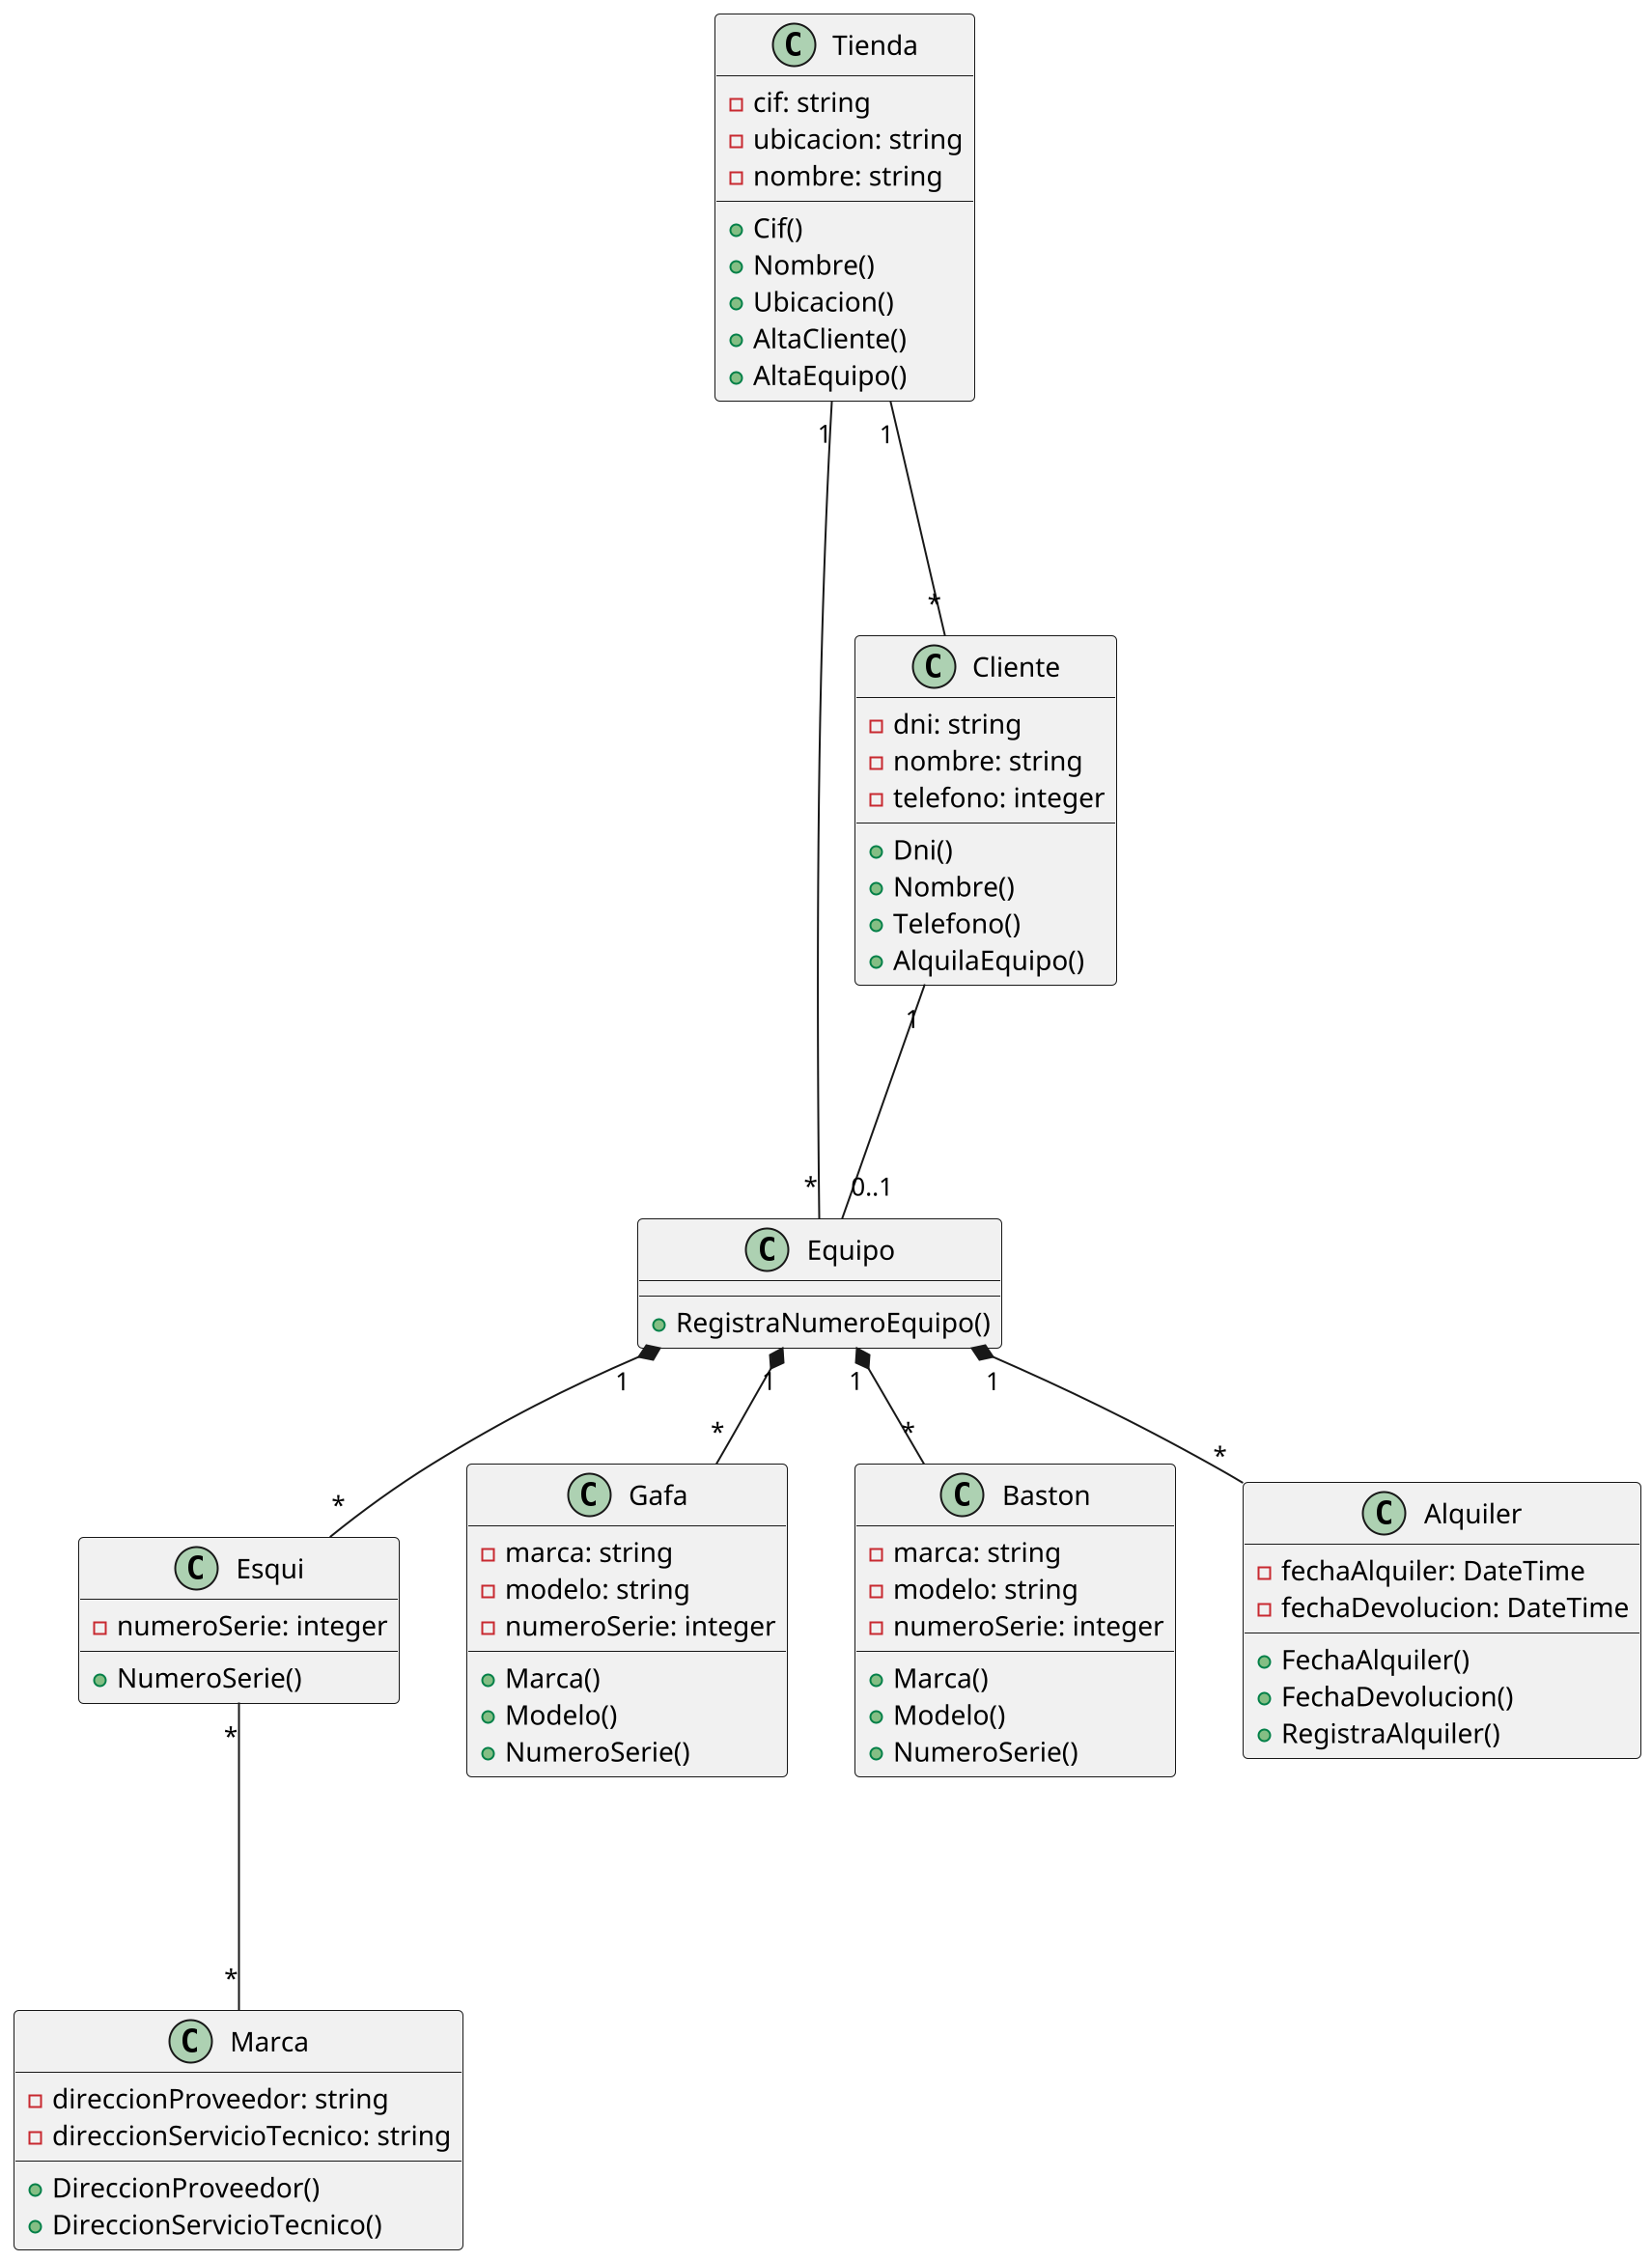 @startuml
scale 2
class Tienda {
    -cif: string
    -ubicacion: string
    -nombre: string 
    + Cif()
    + Nombre()
    + Ubicacion()  
    + AltaCliente()
    + AltaEquipo()
}

class Equipo {
    + RegistraNumeroEquipo()
}

class Esqui {    
    -numeroSerie: integer 
    + NumeroSerie()
}

class Marca {    
    -direccionProveedor: string
    -direccionServicioTecnico: string
    + DireccionProveedor()
    + DireccionServicioTecnico()
}

class Gafa {
    -marca: string
    -modelo: string
    -numeroSerie: integer 
    + Marca()
    + Modelo()
    + NumeroSerie()
}

class Baston {
    -marca: string
    -modelo: string
    -numeroSerie: integer 
    + Marca()
    + Modelo()
    + NumeroSerie()
}

class Cliente {
    -dni: string    
    -nombre: string  
    -telefono: integer
    + Dni()
    + Nombre()
    + Telefono()  
    + AlquilaEquipo()
}

class Alquiler {
    -fechaAlquiler: DateTime
    -fechaDevolucion: DateTime
    + FechaAlquiler()
    + FechaDevolucion()
    + RegistraAlquiler()
}


Tienda "1" --- "*" Cliente
Tienda "1" --- "*" Equipo
Equipo "1" *-- "*" Esqui
Equipo "1" *-- "*" Gafa
Equipo "1" *-- "*" Baston
Equipo "1" *-- "*" Alquiler
Cliente "1" --- "0..1" Equipo
Esqui "*" --- "*" Marca
@enduml
